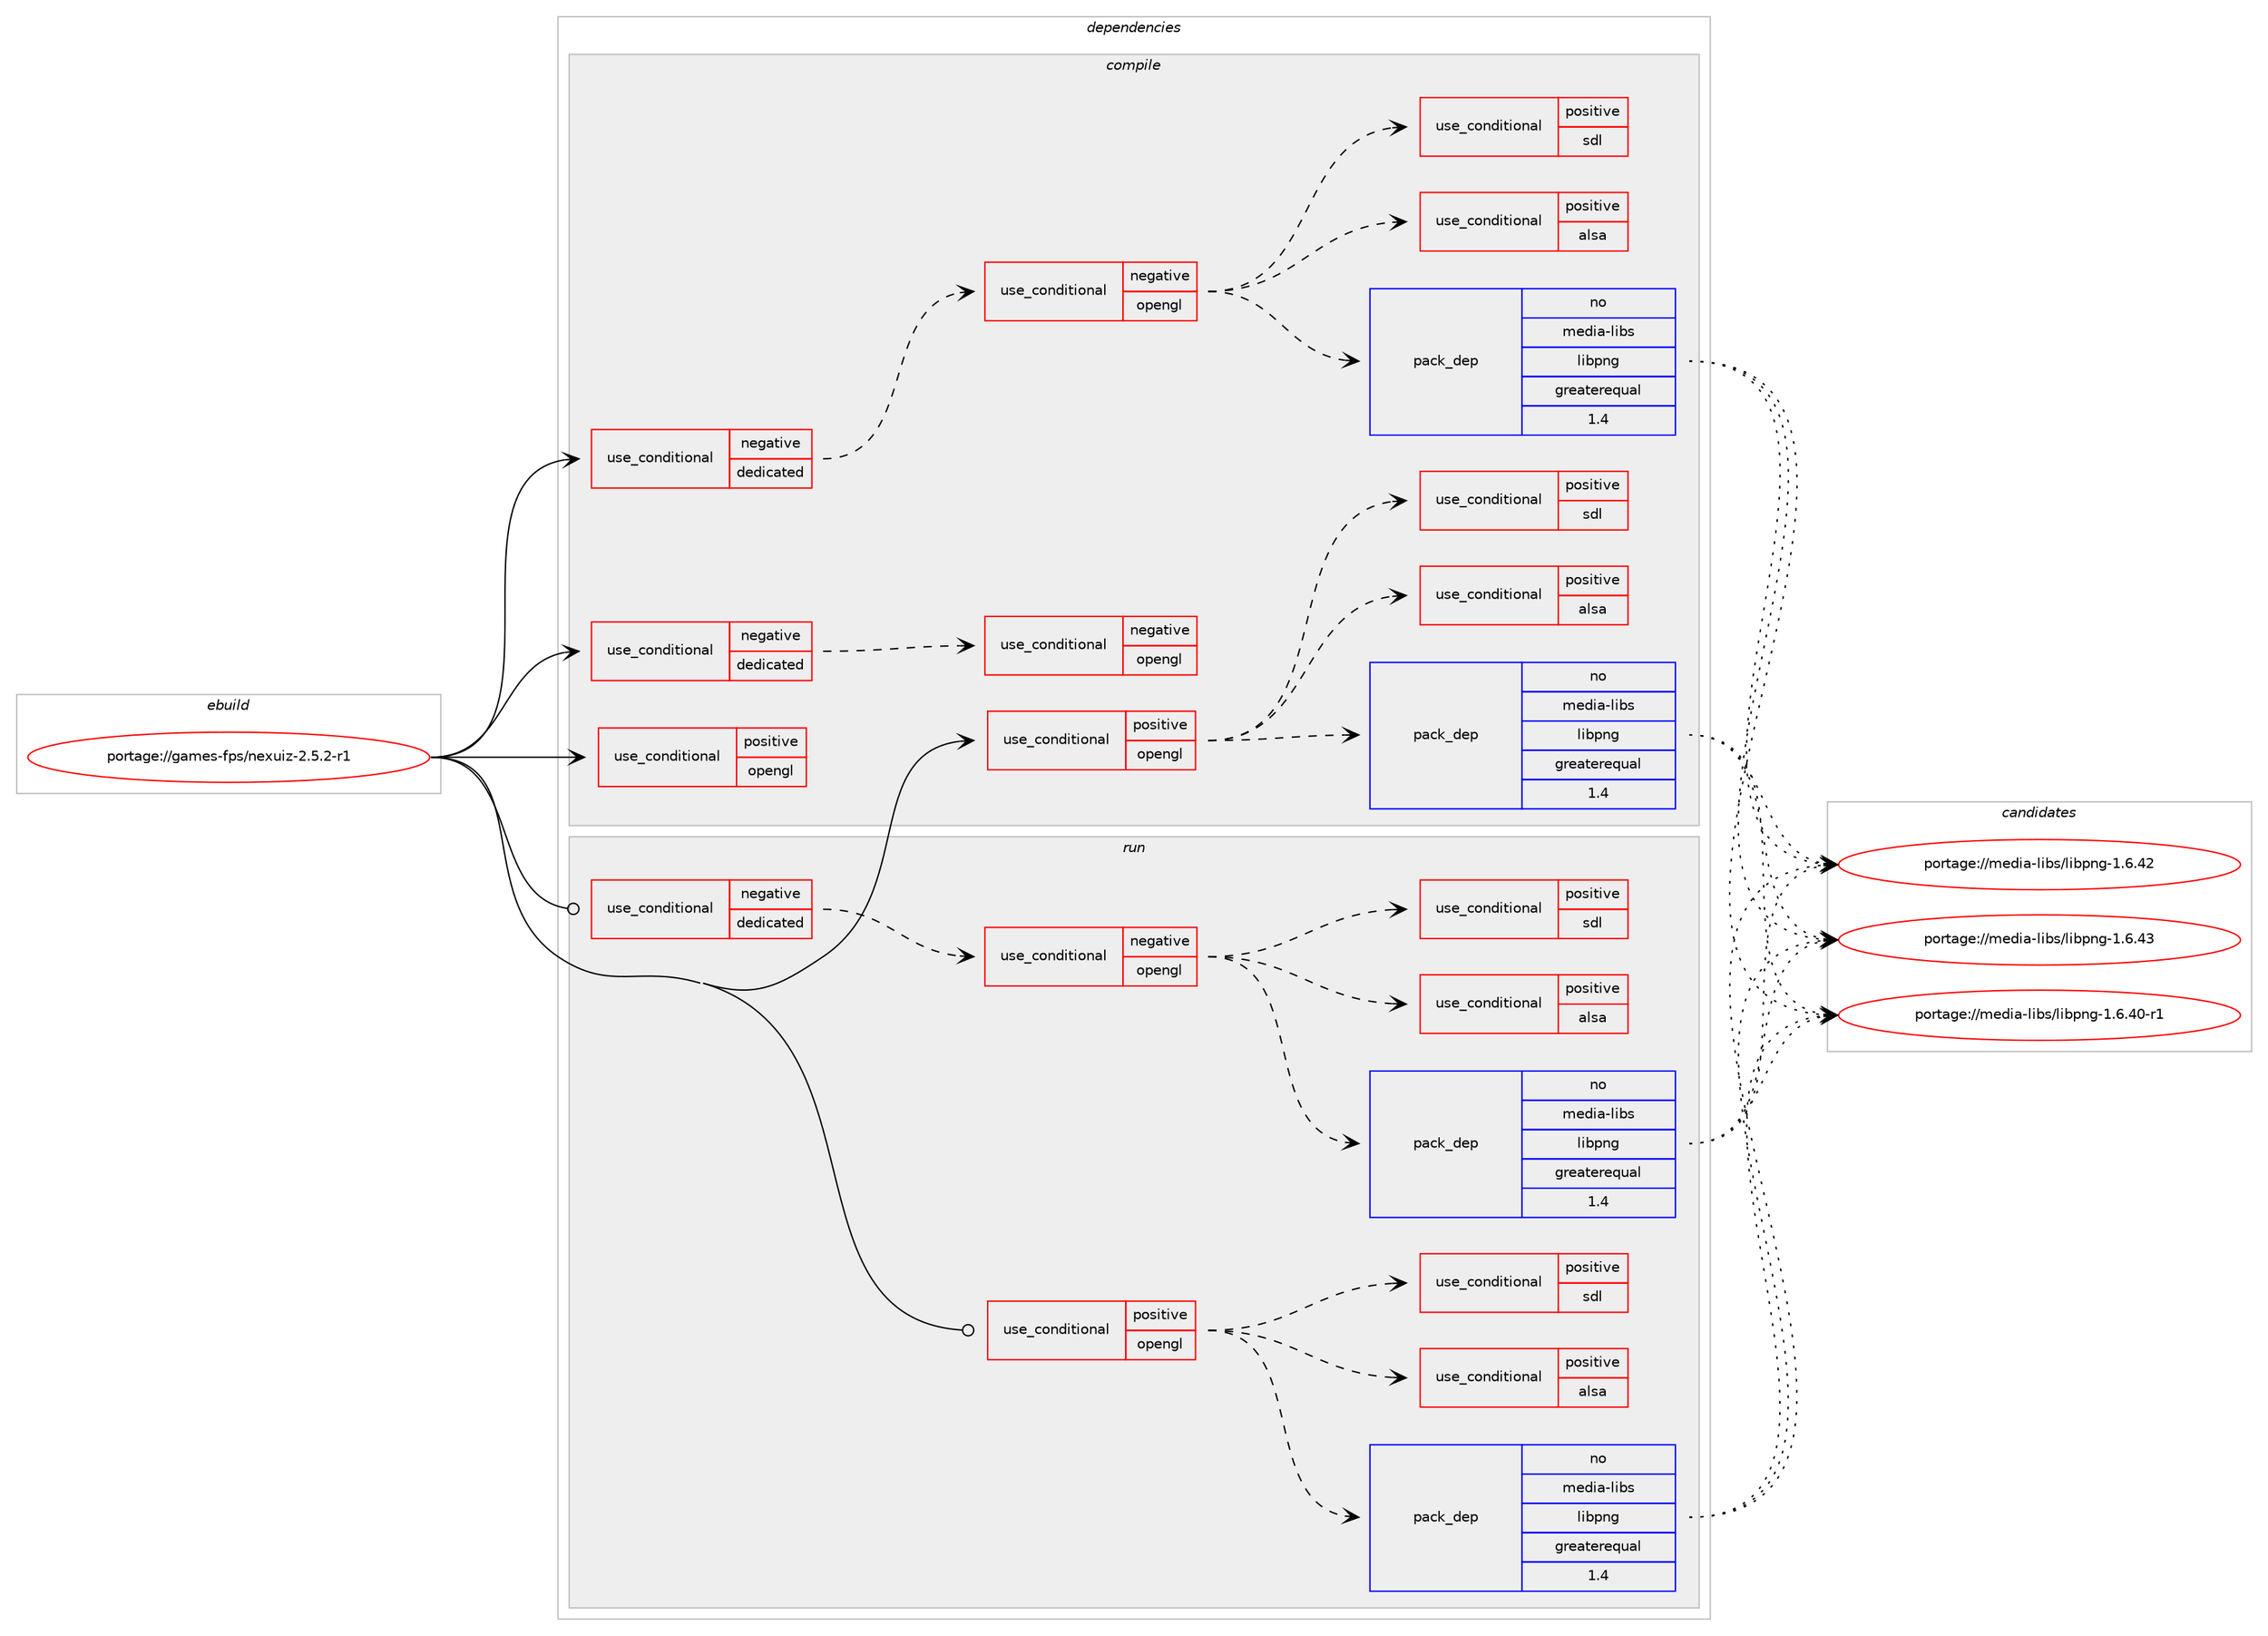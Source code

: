 digraph prolog {

# *************
# Graph options
# *************

newrank=true;
concentrate=true;
compound=true;
graph [rankdir=LR,fontname=Helvetica,fontsize=10,ranksep=1.5];#, ranksep=2.5, nodesep=0.2];
edge  [arrowhead=vee];
node  [fontname=Helvetica,fontsize=10];

# **********
# The ebuild
# **********

subgraph cluster_leftcol {
color=gray;
rank=same;
label=<<i>ebuild</i>>;
id [label="portage://games-fps/nexuiz-2.5.2-r1", color=red, width=4, href="../games-fps/nexuiz-2.5.2-r1.svg"];
}

# ****************
# The dependencies
# ****************

subgraph cluster_midcol {
color=gray;
label=<<i>dependencies</i>>;
subgraph cluster_compile {
fillcolor="#eeeeee";
style=filled;
label=<<i>compile</i>>;
subgraph cond62497 {
dependency115573 [label=<<TABLE BORDER="0" CELLBORDER="1" CELLSPACING="0" CELLPADDING="4"><TR><TD ROWSPAN="3" CELLPADDING="10">use_conditional</TD></TR><TR><TD>negative</TD></TR><TR><TD>dedicated</TD></TR></TABLE>>, shape=none, color=red];
subgraph cond62498 {
dependency115574 [label=<<TABLE BORDER="0" CELLBORDER="1" CELLSPACING="0" CELLPADDING="4"><TR><TD ROWSPAN="3" CELLPADDING="10">use_conditional</TD></TR><TR><TD>negative</TD></TR><TR><TD>opengl</TD></TR></TABLE>>, shape=none, color=red];
# *** BEGIN UNKNOWN DEPENDENCY TYPE (TODO) ***
# dependency115574 -> package_dependency(portage://games-fps/nexuiz-2.5.2-r1,install,no,media-libs,libmodplug,none,[,,],[],[])
# *** END UNKNOWN DEPENDENCY TYPE (TODO) ***

# *** BEGIN UNKNOWN DEPENDENCY TYPE (TODO) ***
# dependency115574 -> package_dependency(portage://games-fps/nexuiz-2.5.2-r1,install,no,media-libs,libogg,none,[,,],[],[])
# *** END UNKNOWN DEPENDENCY TYPE (TODO) ***

subgraph pack51593 {
dependency115575 [label=<<TABLE BORDER="0" CELLBORDER="1" CELLSPACING="0" CELLPADDING="4" WIDTH="220"><TR><TD ROWSPAN="6" CELLPADDING="30">pack_dep</TD></TR><TR><TD WIDTH="110">no</TD></TR><TR><TD>media-libs</TD></TR><TR><TD>libpng</TD></TR><TR><TD>greaterequal</TD></TR><TR><TD>1.4</TD></TR></TABLE>>, shape=none, color=blue];
}
dependency115574:e -> dependency115575:w [weight=20,style="dashed",arrowhead="vee"];
# *** BEGIN UNKNOWN DEPENDENCY TYPE (TODO) ***
# dependency115574 -> package_dependency(portage://games-fps/nexuiz-2.5.2-r1,install,no,media-libs,libtheora,none,[,,],[],[])
# *** END UNKNOWN DEPENDENCY TYPE (TODO) ***

# *** BEGIN UNKNOWN DEPENDENCY TYPE (TODO) ***
# dependency115574 -> package_dependency(portage://games-fps/nexuiz-2.5.2-r1,install,no,media-libs,libvorbis,none,[,,],[],[])
# *** END UNKNOWN DEPENDENCY TYPE (TODO) ***

# *** BEGIN UNKNOWN DEPENDENCY TYPE (TODO) ***
# dependency115574 -> package_dependency(portage://games-fps/nexuiz-2.5.2-r1,install,no,x11-libs,libX11,none,[,,],[],[])
# *** END UNKNOWN DEPENDENCY TYPE (TODO) ***

# *** BEGIN UNKNOWN DEPENDENCY TYPE (TODO) ***
# dependency115574 -> package_dependency(portage://games-fps/nexuiz-2.5.2-r1,install,no,x11-libs,libXau,none,[,,],[],[])
# *** END UNKNOWN DEPENDENCY TYPE (TODO) ***

# *** BEGIN UNKNOWN DEPENDENCY TYPE (TODO) ***
# dependency115574 -> package_dependency(portage://games-fps/nexuiz-2.5.2-r1,install,no,x11-libs,libXdmcp,none,[,,],[],[])
# *** END UNKNOWN DEPENDENCY TYPE (TODO) ***

# *** BEGIN UNKNOWN DEPENDENCY TYPE (TODO) ***
# dependency115574 -> package_dependency(portage://games-fps/nexuiz-2.5.2-r1,install,no,x11-libs,libXext,none,[,,],[],[])
# *** END UNKNOWN DEPENDENCY TYPE (TODO) ***

# *** BEGIN UNKNOWN DEPENDENCY TYPE (TODO) ***
# dependency115574 -> package_dependency(portage://games-fps/nexuiz-2.5.2-r1,install,no,x11-libs,libXpm,none,[,,],[],[])
# *** END UNKNOWN DEPENDENCY TYPE (TODO) ***

# *** BEGIN UNKNOWN DEPENDENCY TYPE (TODO) ***
# dependency115574 -> package_dependency(portage://games-fps/nexuiz-2.5.2-r1,install,no,x11-libs,libXxf86dga,none,[,,],[],[])
# *** END UNKNOWN DEPENDENCY TYPE (TODO) ***

# *** BEGIN UNKNOWN DEPENDENCY TYPE (TODO) ***
# dependency115574 -> package_dependency(portage://games-fps/nexuiz-2.5.2-r1,install,no,x11-libs,libXxf86vm,none,[,,],[],[])
# *** END UNKNOWN DEPENDENCY TYPE (TODO) ***

# *** BEGIN UNKNOWN DEPENDENCY TYPE (TODO) ***
# dependency115574 -> package_dependency(portage://games-fps/nexuiz-2.5.2-r1,install,no,virtual,opengl,none,[,,],[],[])
# *** END UNKNOWN DEPENDENCY TYPE (TODO) ***

subgraph cond62499 {
dependency115576 [label=<<TABLE BORDER="0" CELLBORDER="1" CELLSPACING="0" CELLPADDING="4"><TR><TD ROWSPAN="3" CELLPADDING="10">use_conditional</TD></TR><TR><TD>positive</TD></TR><TR><TD>alsa</TD></TR></TABLE>>, shape=none, color=red];
# *** BEGIN UNKNOWN DEPENDENCY TYPE (TODO) ***
# dependency115576 -> package_dependency(portage://games-fps/nexuiz-2.5.2-r1,install,no,media-libs,alsa-lib,none,[,,],[],[])
# *** END UNKNOWN DEPENDENCY TYPE (TODO) ***

}
dependency115574:e -> dependency115576:w [weight=20,style="dashed",arrowhead="vee"];
subgraph cond62500 {
dependency115577 [label=<<TABLE BORDER="0" CELLBORDER="1" CELLSPACING="0" CELLPADDING="4"><TR><TD ROWSPAN="3" CELLPADDING="10">use_conditional</TD></TR><TR><TD>positive</TD></TR><TR><TD>sdl</TD></TR></TABLE>>, shape=none, color=red];
# *** BEGIN UNKNOWN DEPENDENCY TYPE (TODO) ***
# dependency115577 -> package_dependency(portage://games-fps/nexuiz-2.5.2-r1,install,no,media-libs,libsdl,none,[,,],[],[use(enable(joystick),none),use(enable(opengl),none),use(enable(video),none)])
# *** END UNKNOWN DEPENDENCY TYPE (TODO) ***

}
dependency115574:e -> dependency115577:w [weight=20,style="dashed",arrowhead="vee"];
}
dependency115573:e -> dependency115574:w [weight=20,style="dashed",arrowhead="vee"];
}
id:e -> dependency115573:w [weight=20,style="solid",arrowhead="vee"];
subgraph cond62501 {
dependency115578 [label=<<TABLE BORDER="0" CELLBORDER="1" CELLSPACING="0" CELLPADDING="4"><TR><TD ROWSPAN="3" CELLPADDING="10">use_conditional</TD></TR><TR><TD>negative</TD></TR><TR><TD>dedicated</TD></TR></TABLE>>, shape=none, color=red];
subgraph cond62502 {
dependency115579 [label=<<TABLE BORDER="0" CELLBORDER="1" CELLSPACING="0" CELLPADDING="4"><TR><TD ROWSPAN="3" CELLPADDING="10">use_conditional</TD></TR><TR><TD>negative</TD></TR><TR><TD>opengl</TD></TR></TABLE>>, shape=none, color=red];
# *** BEGIN UNKNOWN DEPENDENCY TYPE (TODO) ***
# dependency115579 -> package_dependency(portage://games-fps/nexuiz-2.5.2-r1,install,no,x11-base,xorg-proto,none,[,,],[],[])
# *** END UNKNOWN DEPENDENCY TYPE (TODO) ***

}
dependency115578:e -> dependency115579:w [weight=20,style="dashed",arrowhead="vee"];
}
id:e -> dependency115578:w [weight=20,style="solid",arrowhead="vee"];
subgraph cond62503 {
dependency115580 [label=<<TABLE BORDER="0" CELLBORDER="1" CELLSPACING="0" CELLPADDING="4"><TR><TD ROWSPAN="3" CELLPADDING="10">use_conditional</TD></TR><TR><TD>positive</TD></TR><TR><TD>opengl</TD></TR></TABLE>>, shape=none, color=red];
# *** BEGIN UNKNOWN DEPENDENCY TYPE (TODO) ***
# dependency115580 -> package_dependency(portage://games-fps/nexuiz-2.5.2-r1,install,no,media-libs,libmodplug,none,[,,],[],[])
# *** END UNKNOWN DEPENDENCY TYPE (TODO) ***

# *** BEGIN UNKNOWN DEPENDENCY TYPE (TODO) ***
# dependency115580 -> package_dependency(portage://games-fps/nexuiz-2.5.2-r1,install,no,media-libs,libogg,none,[,,],[],[])
# *** END UNKNOWN DEPENDENCY TYPE (TODO) ***

subgraph pack51594 {
dependency115581 [label=<<TABLE BORDER="0" CELLBORDER="1" CELLSPACING="0" CELLPADDING="4" WIDTH="220"><TR><TD ROWSPAN="6" CELLPADDING="30">pack_dep</TD></TR><TR><TD WIDTH="110">no</TD></TR><TR><TD>media-libs</TD></TR><TR><TD>libpng</TD></TR><TR><TD>greaterequal</TD></TR><TR><TD>1.4</TD></TR></TABLE>>, shape=none, color=blue];
}
dependency115580:e -> dependency115581:w [weight=20,style="dashed",arrowhead="vee"];
# *** BEGIN UNKNOWN DEPENDENCY TYPE (TODO) ***
# dependency115580 -> package_dependency(portage://games-fps/nexuiz-2.5.2-r1,install,no,media-libs,libtheora,none,[,,],[],[])
# *** END UNKNOWN DEPENDENCY TYPE (TODO) ***

# *** BEGIN UNKNOWN DEPENDENCY TYPE (TODO) ***
# dependency115580 -> package_dependency(portage://games-fps/nexuiz-2.5.2-r1,install,no,media-libs,libvorbis,none,[,,],[],[])
# *** END UNKNOWN DEPENDENCY TYPE (TODO) ***

# *** BEGIN UNKNOWN DEPENDENCY TYPE (TODO) ***
# dependency115580 -> package_dependency(portage://games-fps/nexuiz-2.5.2-r1,install,no,x11-libs,libX11,none,[,,],[],[])
# *** END UNKNOWN DEPENDENCY TYPE (TODO) ***

# *** BEGIN UNKNOWN DEPENDENCY TYPE (TODO) ***
# dependency115580 -> package_dependency(portage://games-fps/nexuiz-2.5.2-r1,install,no,x11-libs,libXau,none,[,,],[],[])
# *** END UNKNOWN DEPENDENCY TYPE (TODO) ***

# *** BEGIN UNKNOWN DEPENDENCY TYPE (TODO) ***
# dependency115580 -> package_dependency(portage://games-fps/nexuiz-2.5.2-r1,install,no,x11-libs,libXdmcp,none,[,,],[],[])
# *** END UNKNOWN DEPENDENCY TYPE (TODO) ***

# *** BEGIN UNKNOWN DEPENDENCY TYPE (TODO) ***
# dependency115580 -> package_dependency(portage://games-fps/nexuiz-2.5.2-r1,install,no,x11-libs,libXext,none,[,,],[],[])
# *** END UNKNOWN DEPENDENCY TYPE (TODO) ***

# *** BEGIN UNKNOWN DEPENDENCY TYPE (TODO) ***
# dependency115580 -> package_dependency(portage://games-fps/nexuiz-2.5.2-r1,install,no,x11-libs,libXpm,none,[,,],[],[])
# *** END UNKNOWN DEPENDENCY TYPE (TODO) ***

# *** BEGIN UNKNOWN DEPENDENCY TYPE (TODO) ***
# dependency115580 -> package_dependency(portage://games-fps/nexuiz-2.5.2-r1,install,no,x11-libs,libXxf86dga,none,[,,],[],[])
# *** END UNKNOWN DEPENDENCY TYPE (TODO) ***

# *** BEGIN UNKNOWN DEPENDENCY TYPE (TODO) ***
# dependency115580 -> package_dependency(portage://games-fps/nexuiz-2.5.2-r1,install,no,x11-libs,libXxf86vm,none,[,,],[],[])
# *** END UNKNOWN DEPENDENCY TYPE (TODO) ***

# *** BEGIN UNKNOWN DEPENDENCY TYPE (TODO) ***
# dependency115580 -> package_dependency(portage://games-fps/nexuiz-2.5.2-r1,install,no,virtual,opengl,none,[,,],[],[])
# *** END UNKNOWN DEPENDENCY TYPE (TODO) ***

subgraph cond62504 {
dependency115582 [label=<<TABLE BORDER="0" CELLBORDER="1" CELLSPACING="0" CELLPADDING="4"><TR><TD ROWSPAN="3" CELLPADDING="10">use_conditional</TD></TR><TR><TD>positive</TD></TR><TR><TD>alsa</TD></TR></TABLE>>, shape=none, color=red];
# *** BEGIN UNKNOWN DEPENDENCY TYPE (TODO) ***
# dependency115582 -> package_dependency(portage://games-fps/nexuiz-2.5.2-r1,install,no,media-libs,alsa-lib,none,[,,],[],[])
# *** END UNKNOWN DEPENDENCY TYPE (TODO) ***

}
dependency115580:e -> dependency115582:w [weight=20,style="dashed",arrowhead="vee"];
subgraph cond62505 {
dependency115583 [label=<<TABLE BORDER="0" CELLBORDER="1" CELLSPACING="0" CELLPADDING="4"><TR><TD ROWSPAN="3" CELLPADDING="10">use_conditional</TD></TR><TR><TD>positive</TD></TR><TR><TD>sdl</TD></TR></TABLE>>, shape=none, color=red];
# *** BEGIN UNKNOWN DEPENDENCY TYPE (TODO) ***
# dependency115583 -> package_dependency(portage://games-fps/nexuiz-2.5.2-r1,install,no,media-libs,libsdl,none,[,,],[],[use(enable(joystick),none),use(enable(opengl),none),use(enable(video),none)])
# *** END UNKNOWN DEPENDENCY TYPE (TODO) ***

}
dependency115580:e -> dependency115583:w [weight=20,style="dashed",arrowhead="vee"];
}
id:e -> dependency115580:w [weight=20,style="solid",arrowhead="vee"];
subgraph cond62506 {
dependency115584 [label=<<TABLE BORDER="0" CELLBORDER="1" CELLSPACING="0" CELLPADDING="4"><TR><TD ROWSPAN="3" CELLPADDING="10">use_conditional</TD></TR><TR><TD>positive</TD></TR><TR><TD>opengl</TD></TR></TABLE>>, shape=none, color=red];
# *** BEGIN UNKNOWN DEPENDENCY TYPE (TODO) ***
# dependency115584 -> package_dependency(portage://games-fps/nexuiz-2.5.2-r1,install,no,x11-base,xorg-proto,none,[,,],[],[])
# *** END UNKNOWN DEPENDENCY TYPE (TODO) ***

}
id:e -> dependency115584:w [weight=20,style="solid",arrowhead="vee"];
# *** BEGIN UNKNOWN DEPENDENCY TYPE (TODO) ***
# id -> package_dependency(portage://games-fps/nexuiz-2.5.2-r1,install,no,app-arch,unzip,none,[,,],[],[])
# *** END UNKNOWN DEPENDENCY TYPE (TODO) ***

# *** BEGIN UNKNOWN DEPENDENCY TYPE (TODO) ***
# id -> package_dependency(portage://games-fps/nexuiz-2.5.2-r1,install,no,net-misc,curl,none,[,,],[],[])
# *** END UNKNOWN DEPENDENCY TYPE (TODO) ***

# *** BEGIN UNKNOWN DEPENDENCY TYPE (TODO) ***
# id -> package_dependency(portage://games-fps/nexuiz-2.5.2-r1,install,no,virtual,jpeg,none,[,,],[slot(0)],[])
# *** END UNKNOWN DEPENDENCY TYPE (TODO) ***

}
subgraph cluster_compileandrun {
fillcolor="#eeeeee";
style=filled;
label=<<i>compile and run</i>>;
}
subgraph cluster_run {
fillcolor="#eeeeee";
style=filled;
label=<<i>run</i>>;
subgraph cond62507 {
dependency115585 [label=<<TABLE BORDER="0" CELLBORDER="1" CELLSPACING="0" CELLPADDING="4"><TR><TD ROWSPAN="3" CELLPADDING="10">use_conditional</TD></TR><TR><TD>negative</TD></TR><TR><TD>dedicated</TD></TR></TABLE>>, shape=none, color=red];
subgraph cond62508 {
dependency115586 [label=<<TABLE BORDER="0" CELLBORDER="1" CELLSPACING="0" CELLPADDING="4"><TR><TD ROWSPAN="3" CELLPADDING="10">use_conditional</TD></TR><TR><TD>negative</TD></TR><TR><TD>opengl</TD></TR></TABLE>>, shape=none, color=red];
# *** BEGIN UNKNOWN DEPENDENCY TYPE (TODO) ***
# dependency115586 -> package_dependency(portage://games-fps/nexuiz-2.5.2-r1,run,no,media-libs,libmodplug,none,[,,],[],[])
# *** END UNKNOWN DEPENDENCY TYPE (TODO) ***

# *** BEGIN UNKNOWN DEPENDENCY TYPE (TODO) ***
# dependency115586 -> package_dependency(portage://games-fps/nexuiz-2.5.2-r1,run,no,media-libs,libogg,none,[,,],[],[])
# *** END UNKNOWN DEPENDENCY TYPE (TODO) ***

subgraph pack51595 {
dependency115587 [label=<<TABLE BORDER="0" CELLBORDER="1" CELLSPACING="0" CELLPADDING="4" WIDTH="220"><TR><TD ROWSPAN="6" CELLPADDING="30">pack_dep</TD></TR><TR><TD WIDTH="110">no</TD></TR><TR><TD>media-libs</TD></TR><TR><TD>libpng</TD></TR><TR><TD>greaterequal</TD></TR><TR><TD>1.4</TD></TR></TABLE>>, shape=none, color=blue];
}
dependency115586:e -> dependency115587:w [weight=20,style="dashed",arrowhead="vee"];
# *** BEGIN UNKNOWN DEPENDENCY TYPE (TODO) ***
# dependency115586 -> package_dependency(portage://games-fps/nexuiz-2.5.2-r1,run,no,media-libs,libtheora,none,[,,],[],[])
# *** END UNKNOWN DEPENDENCY TYPE (TODO) ***

# *** BEGIN UNKNOWN DEPENDENCY TYPE (TODO) ***
# dependency115586 -> package_dependency(portage://games-fps/nexuiz-2.5.2-r1,run,no,media-libs,libvorbis,none,[,,],[],[])
# *** END UNKNOWN DEPENDENCY TYPE (TODO) ***

# *** BEGIN UNKNOWN DEPENDENCY TYPE (TODO) ***
# dependency115586 -> package_dependency(portage://games-fps/nexuiz-2.5.2-r1,run,no,x11-libs,libX11,none,[,,],[],[])
# *** END UNKNOWN DEPENDENCY TYPE (TODO) ***

# *** BEGIN UNKNOWN DEPENDENCY TYPE (TODO) ***
# dependency115586 -> package_dependency(portage://games-fps/nexuiz-2.5.2-r1,run,no,x11-libs,libXau,none,[,,],[],[])
# *** END UNKNOWN DEPENDENCY TYPE (TODO) ***

# *** BEGIN UNKNOWN DEPENDENCY TYPE (TODO) ***
# dependency115586 -> package_dependency(portage://games-fps/nexuiz-2.5.2-r1,run,no,x11-libs,libXdmcp,none,[,,],[],[])
# *** END UNKNOWN DEPENDENCY TYPE (TODO) ***

# *** BEGIN UNKNOWN DEPENDENCY TYPE (TODO) ***
# dependency115586 -> package_dependency(portage://games-fps/nexuiz-2.5.2-r1,run,no,x11-libs,libXext,none,[,,],[],[])
# *** END UNKNOWN DEPENDENCY TYPE (TODO) ***

# *** BEGIN UNKNOWN DEPENDENCY TYPE (TODO) ***
# dependency115586 -> package_dependency(portage://games-fps/nexuiz-2.5.2-r1,run,no,x11-libs,libXpm,none,[,,],[],[])
# *** END UNKNOWN DEPENDENCY TYPE (TODO) ***

# *** BEGIN UNKNOWN DEPENDENCY TYPE (TODO) ***
# dependency115586 -> package_dependency(portage://games-fps/nexuiz-2.5.2-r1,run,no,x11-libs,libXxf86dga,none,[,,],[],[])
# *** END UNKNOWN DEPENDENCY TYPE (TODO) ***

# *** BEGIN UNKNOWN DEPENDENCY TYPE (TODO) ***
# dependency115586 -> package_dependency(portage://games-fps/nexuiz-2.5.2-r1,run,no,x11-libs,libXxf86vm,none,[,,],[],[])
# *** END UNKNOWN DEPENDENCY TYPE (TODO) ***

# *** BEGIN UNKNOWN DEPENDENCY TYPE (TODO) ***
# dependency115586 -> package_dependency(portage://games-fps/nexuiz-2.5.2-r1,run,no,virtual,opengl,none,[,,],[],[])
# *** END UNKNOWN DEPENDENCY TYPE (TODO) ***

subgraph cond62509 {
dependency115588 [label=<<TABLE BORDER="0" CELLBORDER="1" CELLSPACING="0" CELLPADDING="4"><TR><TD ROWSPAN="3" CELLPADDING="10">use_conditional</TD></TR><TR><TD>positive</TD></TR><TR><TD>alsa</TD></TR></TABLE>>, shape=none, color=red];
# *** BEGIN UNKNOWN DEPENDENCY TYPE (TODO) ***
# dependency115588 -> package_dependency(portage://games-fps/nexuiz-2.5.2-r1,run,no,media-libs,alsa-lib,none,[,,],[],[])
# *** END UNKNOWN DEPENDENCY TYPE (TODO) ***

}
dependency115586:e -> dependency115588:w [weight=20,style="dashed",arrowhead="vee"];
subgraph cond62510 {
dependency115589 [label=<<TABLE BORDER="0" CELLBORDER="1" CELLSPACING="0" CELLPADDING="4"><TR><TD ROWSPAN="3" CELLPADDING="10">use_conditional</TD></TR><TR><TD>positive</TD></TR><TR><TD>sdl</TD></TR></TABLE>>, shape=none, color=red];
# *** BEGIN UNKNOWN DEPENDENCY TYPE (TODO) ***
# dependency115589 -> package_dependency(portage://games-fps/nexuiz-2.5.2-r1,run,no,media-libs,libsdl,none,[,,],[],[use(enable(joystick),none),use(enable(opengl),none),use(enable(video),none)])
# *** END UNKNOWN DEPENDENCY TYPE (TODO) ***

}
dependency115586:e -> dependency115589:w [weight=20,style="dashed",arrowhead="vee"];
}
dependency115585:e -> dependency115586:w [weight=20,style="dashed",arrowhead="vee"];
}
id:e -> dependency115585:w [weight=20,style="solid",arrowhead="odot"];
subgraph cond62511 {
dependency115590 [label=<<TABLE BORDER="0" CELLBORDER="1" CELLSPACING="0" CELLPADDING="4"><TR><TD ROWSPAN="3" CELLPADDING="10">use_conditional</TD></TR><TR><TD>positive</TD></TR><TR><TD>opengl</TD></TR></TABLE>>, shape=none, color=red];
# *** BEGIN UNKNOWN DEPENDENCY TYPE (TODO) ***
# dependency115590 -> package_dependency(portage://games-fps/nexuiz-2.5.2-r1,run,no,media-libs,libmodplug,none,[,,],[],[])
# *** END UNKNOWN DEPENDENCY TYPE (TODO) ***

# *** BEGIN UNKNOWN DEPENDENCY TYPE (TODO) ***
# dependency115590 -> package_dependency(portage://games-fps/nexuiz-2.5.2-r1,run,no,media-libs,libogg,none,[,,],[],[])
# *** END UNKNOWN DEPENDENCY TYPE (TODO) ***

subgraph pack51596 {
dependency115591 [label=<<TABLE BORDER="0" CELLBORDER="1" CELLSPACING="0" CELLPADDING="4" WIDTH="220"><TR><TD ROWSPAN="6" CELLPADDING="30">pack_dep</TD></TR><TR><TD WIDTH="110">no</TD></TR><TR><TD>media-libs</TD></TR><TR><TD>libpng</TD></TR><TR><TD>greaterequal</TD></TR><TR><TD>1.4</TD></TR></TABLE>>, shape=none, color=blue];
}
dependency115590:e -> dependency115591:w [weight=20,style="dashed",arrowhead="vee"];
# *** BEGIN UNKNOWN DEPENDENCY TYPE (TODO) ***
# dependency115590 -> package_dependency(portage://games-fps/nexuiz-2.5.2-r1,run,no,media-libs,libtheora,none,[,,],[],[])
# *** END UNKNOWN DEPENDENCY TYPE (TODO) ***

# *** BEGIN UNKNOWN DEPENDENCY TYPE (TODO) ***
# dependency115590 -> package_dependency(portage://games-fps/nexuiz-2.5.2-r1,run,no,media-libs,libvorbis,none,[,,],[],[])
# *** END UNKNOWN DEPENDENCY TYPE (TODO) ***

# *** BEGIN UNKNOWN DEPENDENCY TYPE (TODO) ***
# dependency115590 -> package_dependency(portage://games-fps/nexuiz-2.5.2-r1,run,no,x11-libs,libX11,none,[,,],[],[])
# *** END UNKNOWN DEPENDENCY TYPE (TODO) ***

# *** BEGIN UNKNOWN DEPENDENCY TYPE (TODO) ***
# dependency115590 -> package_dependency(portage://games-fps/nexuiz-2.5.2-r1,run,no,x11-libs,libXau,none,[,,],[],[])
# *** END UNKNOWN DEPENDENCY TYPE (TODO) ***

# *** BEGIN UNKNOWN DEPENDENCY TYPE (TODO) ***
# dependency115590 -> package_dependency(portage://games-fps/nexuiz-2.5.2-r1,run,no,x11-libs,libXdmcp,none,[,,],[],[])
# *** END UNKNOWN DEPENDENCY TYPE (TODO) ***

# *** BEGIN UNKNOWN DEPENDENCY TYPE (TODO) ***
# dependency115590 -> package_dependency(portage://games-fps/nexuiz-2.5.2-r1,run,no,x11-libs,libXext,none,[,,],[],[])
# *** END UNKNOWN DEPENDENCY TYPE (TODO) ***

# *** BEGIN UNKNOWN DEPENDENCY TYPE (TODO) ***
# dependency115590 -> package_dependency(portage://games-fps/nexuiz-2.5.2-r1,run,no,x11-libs,libXpm,none,[,,],[],[])
# *** END UNKNOWN DEPENDENCY TYPE (TODO) ***

# *** BEGIN UNKNOWN DEPENDENCY TYPE (TODO) ***
# dependency115590 -> package_dependency(portage://games-fps/nexuiz-2.5.2-r1,run,no,x11-libs,libXxf86dga,none,[,,],[],[])
# *** END UNKNOWN DEPENDENCY TYPE (TODO) ***

# *** BEGIN UNKNOWN DEPENDENCY TYPE (TODO) ***
# dependency115590 -> package_dependency(portage://games-fps/nexuiz-2.5.2-r1,run,no,x11-libs,libXxf86vm,none,[,,],[],[])
# *** END UNKNOWN DEPENDENCY TYPE (TODO) ***

# *** BEGIN UNKNOWN DEPENDENCY TYPE (TODO) ***
# dependency115590 -> package_dependency(portage://games-fps/nexuiz-2.5.2-r1,run,no,virtual,opengl,none,[,,],[],[])
# *** END UNKNOWN DEPENDENCY TYPE (TODO) ***

subgraph cond62512 {
dependency115592 [label=<<TABLE BORDER="0" CELLBORDER="1" CELLSPACING="0" CELLPADDING="4"><TR><TD ROWSPAN="3" CELLPADDING="10">use_conditional</TD></TR><TR><TD>positive</TD></TR><TR><TD>alsa</TD></TR></TABLE>>, shape=none, color=red];
# *** BEGIN UNKNOWN DEPENDENCY TYPE (TODO) ***
# dependency115592 -> package_dependency(portage://games-fps/nexuiz-2.5.2-r1,run,no,media-libs,alsa-lib,none,[,,],[],[])
# *** END UNKNOWN DEPENDENCY TYPE (TODO) ***

}
dependency115590:e -> dependency115592:w [weight=20,style="dashed",arrowhead="vee"];
subgraph cond62513 {
dependency115593 [label=<<TABLE BORDER="0" CELLBORDER="1" CELLSPACING="0" CELLPADDING="4"><TR><TD ROWSPAN="3" CELLPADDING="10">use_conditional</TD></TR><TR><TD>positive</TD></TR><TR><TD>sdl</TD></TR></TABLE>>, shape=none, color=red];
# *** BEGIN UNKNOWN DEPENDENCY TYPE (TODO) ***
# dependency115593 -> package_dependency(portage://games-fps/nexuiz-2.5.2-r1,run,no,media-libs,libsdl,none,[,,],[],[use(enable(joystick),none),use(enable(opengl),none),use(enable(video),none)])
# *** END UNKNOWN DEPENDENCY TYPE (TODO) ***

}
dependency115590:e -> dependency115593:w [weight=20,style="dashed",arrowhead="vee"];
}
id:e -> dependency115590:w [weight=20,style="solid",arrowhead="odot"];
# *** BEGIN UNKNOWN DEPENDENCY TYPE (TODO) ***
# id -> package_dependency(portage://games-fps/nexuiz-2.5.2-r1,run,no,net-misc,curl,none,[,,],[],[])
# *** END UNKNOWN DEPENDENCY TYPE (TODO) ***

# *** BEGIN UNKNOWN DEPENDENCY TYPE (TODO) ***
# id -> package_dependency(portage://games-fps/nexuiz-2.5.2-r1,run,no,virtual,jpeg,none,[,,],[slot(0)],[])
# *** END UNKNOWN DEPENDENCY TYPE (TODO) ***

}
}

# **************
# The candidates
# **************

subgraph cluster_choices {
rank=same;
color=gray;
label=<<i>candidates</i>>;

subgraph choice51593 {
color=black;
nodesep=1;
choice1091011001059745108105981154710810598112110103454946544652484511449 [label="portage://media-libs/libpng-1.6.40-r1", color=red, width=4,href="../media-libs/libpng-1.6.40-r1.svg"];
choice109101100105974510810598115471081059811211010345494654465250 [label="portage://media-libs/libpng-1.6.42", color=red, width=4,href="../media-libs/libpng-1.6.42.svg"];
choice109101100105974510810598115471081059811211010345494654465251 [label="portage://media-libs/libpng-1.6.43", color=red, width=4,href="../media-libs/libpng-1.6.43.svg"];
dependency115575:e -> choice1091011001059745108105981154710810598112110103454946544652484511449:w [style=dotted,weight="100"];
dependency115575:e -> choice109101100105974510810598115471081059811211010345494654465250:w [style=dotted,weight="100"];
dependency115575:e -> choice109101100105974510810598115471081059811211010345494654465251:w [style=dotted,weight="100"];
}
subgraph choice51594 {
color=black;
nodesep=1;
choice1091011001059745108105981154710810598112110103454946544652484511449 [label="portage://media-libs/libpng-1.6.40-r1", color=red, width=4,href="../media-libs/libpng-1.6.40-r1.svg"];
choice109101100105974510810598115471081059811211010345494654465250 [label="portage://media-libs/libpng-1.6.42", color=red, width=4,href="../media-libs/libpng-1.6.42.svg"];
choice109101100105974510810598115471081059811211010345494654465251 [label="portage://media-libs/libpng-1.6.43", color=red, width=4,href="../media-libs/libpng-1.6.43.svg"];
dependency115581:e -> choice1091011001059745108105981154710810598112110103454946544652484511449:w [style=dotted,weight="100"];
dependency115581:e -> choice109101100105974510810598115471081059811211010345494654465250:w [style=dotted,weight="100"];
dependency115581:e -> choice109101100105974510810598115471081059811211010345494654465251:w [style=dotted,weight="100"];
}
subgraph choice51595 {
color=black;
nodesep=1;
choice1091011001059745108105981154710810598112110103454946544652484511449 [label="portage://media-libs/libpng-1.6.40-r1", color=red, width=4,href="../media-libs/libpng-1.6.40-r1.svg"];
choice109101100105974510810598115471081059811211010345494654465250 [label="portage://media-libs/libpng-1.6.42", color=red, width=4,href="../media-libs/libpng-1.6.42.svg"];
choice109101100105974510810598115471081059811211010345494654465251 [label="portage://media-libs/libpng-1.6.43", color=red, width=4,href="../media-libs/libpng-1.6.43.svg"];
dependency115587:e -> choice1091011001059745108105981154710810598112110103454946544652484511449:w [style=dotted,weight="100"];
dependency115587:e -> choice109101100105974510810598115471081059811211010345494654465250:w [style=dotted,weight="100"];
dependency115587:e -> choice109101100105974510810598115471081059811211010345494654465251:w [style=dotted,weight="100"];
}
subgraph choice51596 {
color=black;
nodesep=1;
choice1091011001059745108105981154710810598112110103454946544652484511449 [label="portage://media-libs/libpng-1.6.40-r1", color=red, width=4,href="../media-libs/libpng-1.6.40-r1.svg"];
choice109101100105974510810598115471081059811211010345494654465250 [label="portage://media-libs/libpng-1.6.42", color=red, width=4,href="../media-libs/libpng-1.6.42.svg"];
choice109101100105974510810598115471081059811211010345494654465251 [label="portage://media-libs/libpng-1.6.43", color=red, width=4,href="../media-libs/libpng-1.6.43.svg"];
dependency115591:e -> choice1091011001059745108105981154710810598112110103454946544652484511449:w [style=dotted,weight="100"];
dependency115591:e -> choice109101100105974510810598115471081059811211010345494654465250:w [style=dotted,weight="100"];
dependency115591:e -> choice109101100105974510810598115471081059811211010345494654465251:w [style=dotted,weight="100"];
}
}

}
